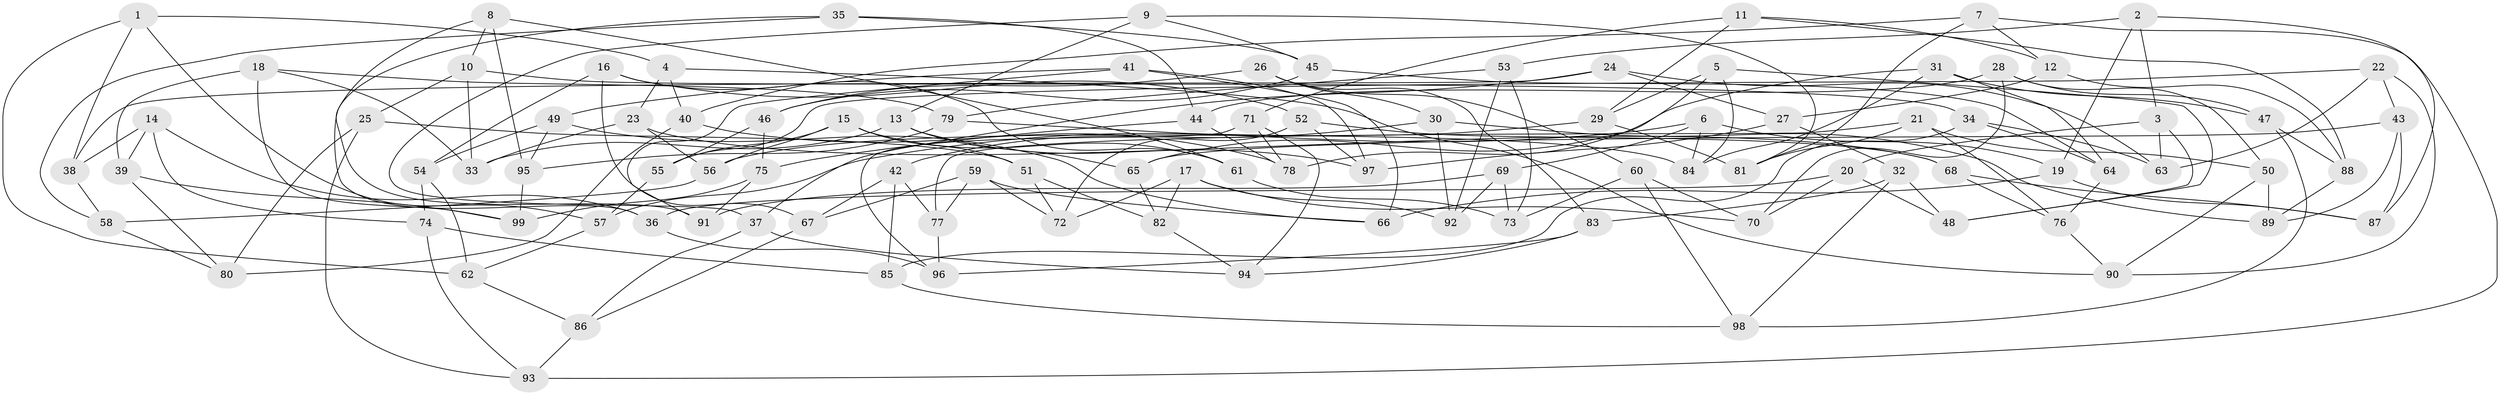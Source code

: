 // coarse degree distribution, {4: 0.125, 6: 0.375, 5: 0.225, 8: 0.15, 9: 0.025, 7: 0.1}
// Generated by graph-tools (version 1.1) at 2025/38/03/04/25 23:38:08]
// undirected, 99 vertices, 198 edges
graph export_dot {
  node [color=gray90,style=filled];
  1;
  2;
  3;
  4;
  5;
  6;
  7;
  8;
  9;
  10;
  11;
  12;
  13;
  14;
  15;
  16;
  17;
  18;
  19;
  20;
  21;
  22;
  23;
  24;
  25;
  26;
  27;
  28;
  29;
  30;
  31;
  32;
  33;
  34;
  35;
  36;
  37;
  38;
  39;
  40;
  41;
  42;
  43;
  44;
  45;
  46;
  47;
  48;
  49;
  50;
  51;
  52;
  53;
  54;
  55;
  56;
  57;
  58;
  59;
  60;
  61;
  62;
  63;
  64;
  65;
  66;
  67;
  68;
  69;
  70;
  71;
  72;
  73;
  74;
  75;
  76;
  77;
  78;
  79;
  80;
  81;
  82;
  83;
  84;
  85;
  86;
  87;
  88;
  89;
  90;
  91;
  92;
  93;
  94;
  95;
  96;
  97;
  98;
  99;
  1 -- 62;
  1 -- 4;
  1 -- 38;
  1 -- 57;
  2 -- 87;
  2 -- 19;
  2 -- 3;
  2 -- 53;
  3 -- 48;
  3 -- 20;
  3 -- 63;
  4 -- 90;
  4 -- 40;
  4 -- 23;
  5 -- 78;
  5 -- 84;
  5 -- 48;
  5 -- 29;
  6 -- 19;
  6 -- 57;
  6 -- 69;
  6 -- 84;
  7 -- 93;
  7 -- 81;
  7 -- 40;
  7 -- 12;
  8 -- 61;
  8 -- 10;
  8 -- 91;
  8 -- 95;
  9 -- 81;
  9 -- 13;
  9 -- 45;
  9 -- 37;
  10 -- 25;
  10 -- 33;
  10 -- 34;
  11 -- 29;
  11 -- 71;
  11 -- 88;
  11 -- 12;
  12 -- 27;
  12 -- 88;
  13 -- 33;
  13 -- 97;
  13 -- 65;
  14 -- 36;
  14 -- 39;
  14 -- 74;
  14 -- 38;
  15 -- 51;
  15 -- 61;
  15 -- 55;
  15 -- 56;
  16 -- 52;
  16 -- 61;
  16 -- 54;
  16 -- 67;
  17 -- 72;
  17 -- 92;
  17 -- 82;
  17 -- 70;
  18 -- 33;
  18 -- 99;
  18 -- 39;
  18 -- 79;
  19 -- 66;
  19 -- 87;
  20 -- 48;
  20 -- 36;
  20 -- 70;
  21 -- 77;
  21 -- 81;
  21 -- 76;
  21 -- 50;
  22 -- 90;
  22 -- 55;
  22 -- 43;
  22 -- 63;
  23 -- 68;
  23 -- 33;
  23 -- 56;
  24 -- 37;
  24 -- 27;
  24 -- 63;
  24 -- 38;
  25 -- 51;
  25 -- 93;
  25 -- 80;
  26 -- 46;
  26 -- 83;
  26 -- 60;
  26 -- 30;
  27 -- 97;
  27 -- 32;
  28 -- 44;
  28 -- 47;
  28 -- 70;
  28 -- 50;
  29 -- 56;
  29 -- 81;
  30 -- 89;
  30 -- 42;
  30 -- 92;
  31 -- 84;
  31 -- 65;
  31 -- 47;
  31 -- 64;
  32 -- 98;
  32 -- 48;
  32 -- 83;
  34 -- 85;
  34 -- 64;
  34 -- 63;
  35 -- 58;
  35 -- 45;
  35 -- 36;
  35 -- 44;
  36 -- 96;
  37 -- 86;
  37 -- 94;
  38 -- 58;
  39 -- 80;
  39 -- 99;
  40 -- 80;
  40 -- 78;
  41 -- 49;
  41 -- 97;
  41 -- 91;
  41 -- 66;
  42 -- 67;
  42 -- 77;
  42 -- 85;
  43 -- 89;
  43 -- 65;
  43 -- 87;
  44 -- 78;
  44 -- 75;
  45 -- 64;
  45 -- 46;
  46 -- 75;
  46 -- 55;
  47 -- 98;
  47 -- 88;
  49 -- 66;
  49 -- 95;
  49 -- 54;
  50 -- 90;
  50 -- 89;
  51 -- 82;
  51 -- 72;
  52 -- 72;
  52 -- 97;
  52 -- 68;
  53 -- 73;
  53 -- 92;
  53 -- 79;
  54 -- 74;
  54 -- 62;
  55 -- 57;
  56 -- 58;
  57 -- 62;
  58 -- 80;
  59 -- 77;
  59 -- 66;
  59 -- 72;
  59 -- 67;
  60 -- 73;
  60 -- 98;
  60 -- 70;
  61 -- 73;
  62 -- 86;
  64 -- 76;
  65 -- 82;
  67 -- 86;
  68 -- 87;
  68 -- 76;
  69 -- 91;
  69 -- 73;
  69 -- 92;
  71 -- 96;
  71 -- 94;
  71 -- 78;
  74 -- 85;
  74 -- 93;
  75 -- 91;
  75 -- 99;
  76 -- 90;
  77 -- 96;
  79 -- 95;
  79 -- 84;
  82 -- 94;
  83 -- 94;
  83 -- 96;
  85 -- 98;
  86 -- 93;
  88 -- 89;
  95 -- 99;
}
